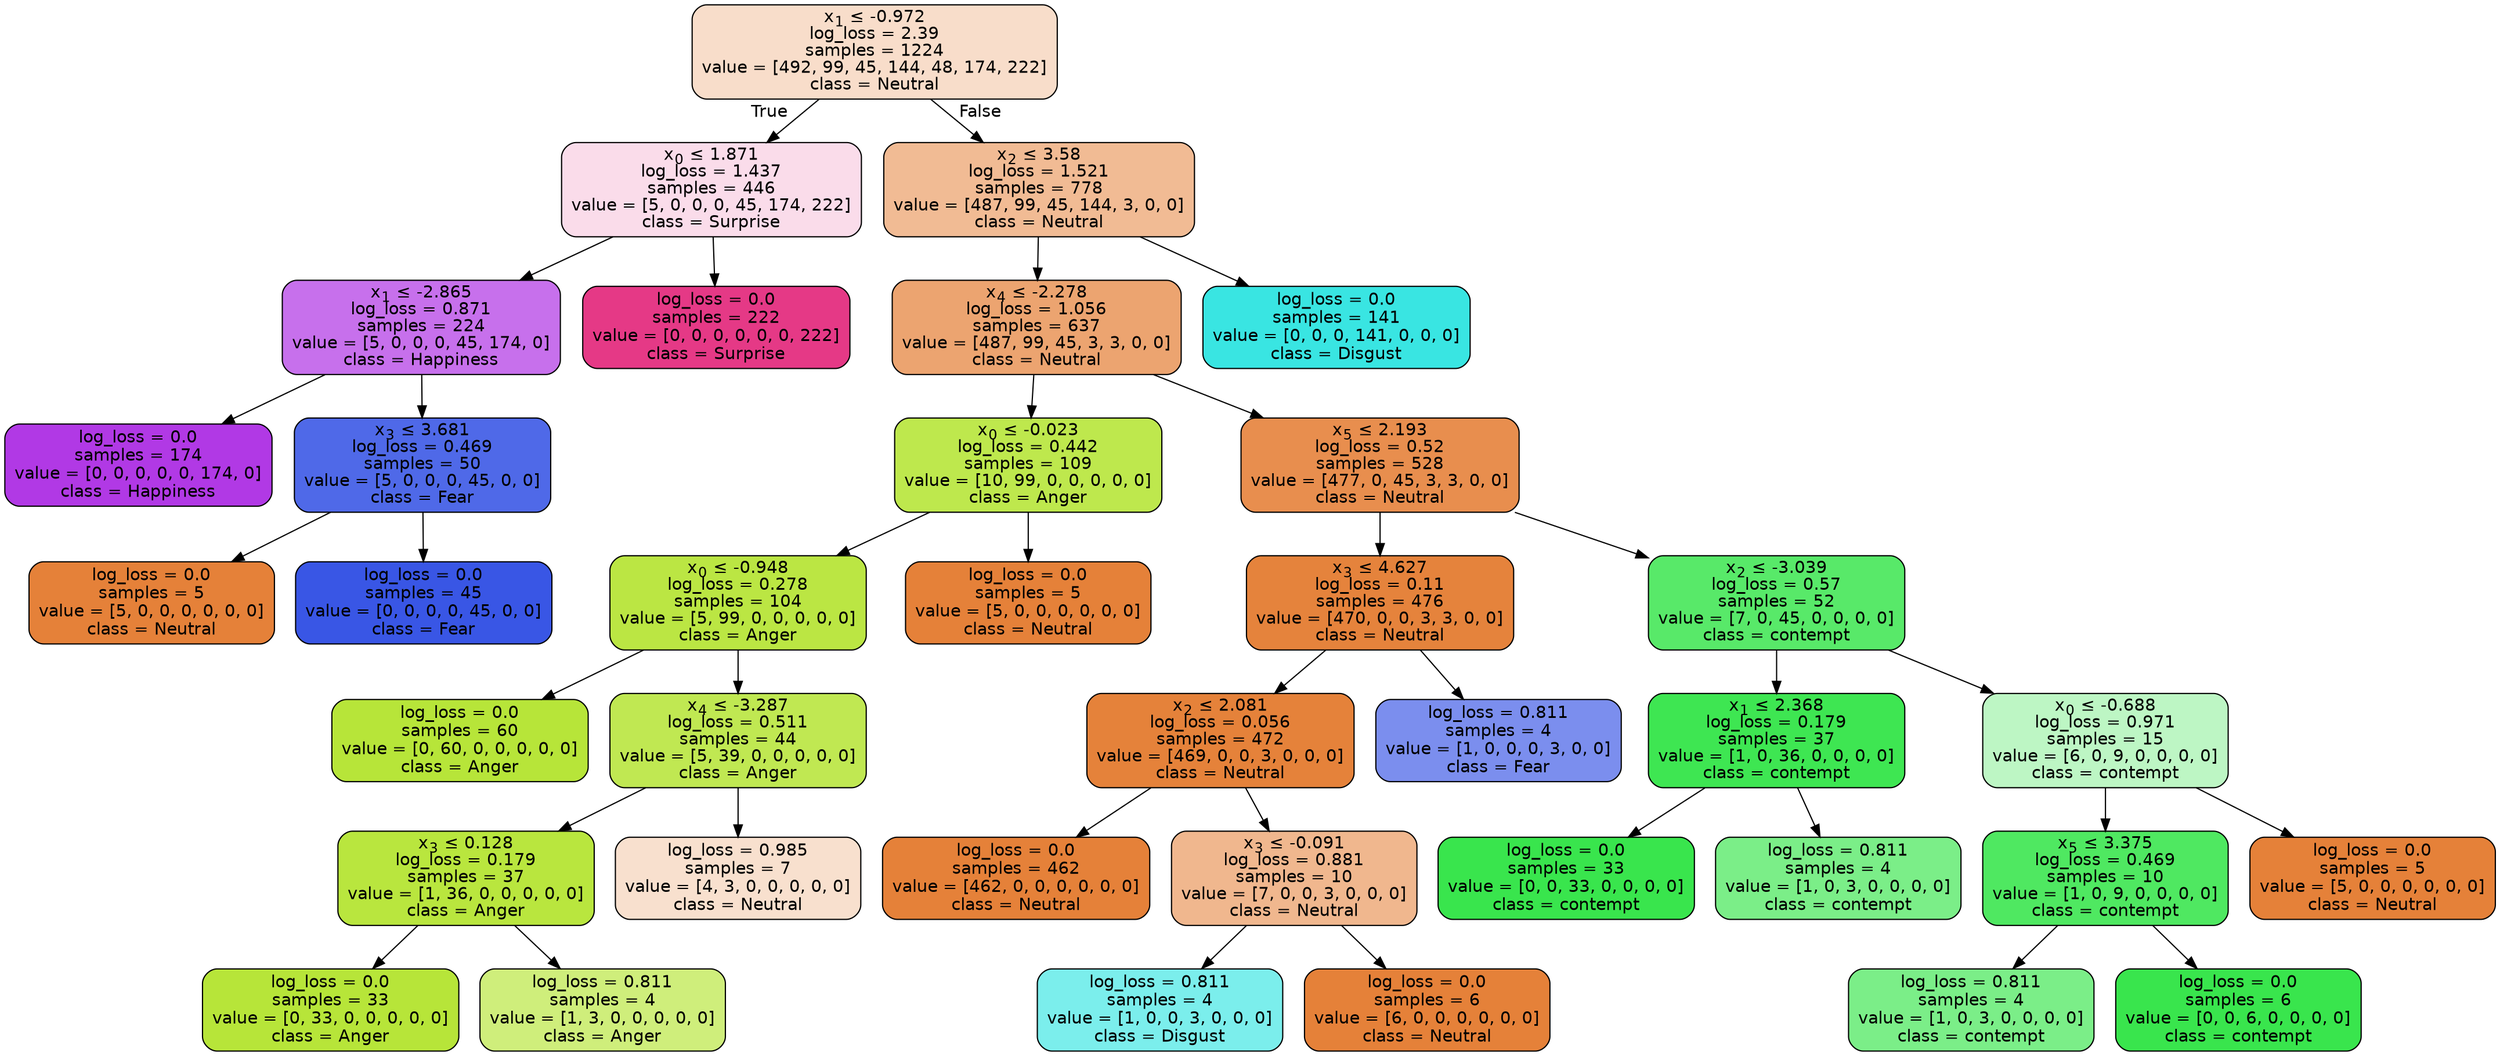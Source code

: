 digraph Tree {
node [shape=box, style="filled, rounded", color="black", fontname="helvetica"] ;
edge [fontname="helvetica"] ;
0 [label=<x<SUB>1</SUB> &le; -0.972<br/>log_loss = 2.39<br/>samples = 1224<br/>value = [492, 99, 45, 144, 48, 174, 222]<br/>class = Neutral>, fillcolor="#f8ddca"] ;
1 [label=<x<SUB>0</SUB> &le; 1.871<br/>log_loss = 1.437<br/>samples = 446<br/>value = [5, 0, 0, 0, 45, 174, 222]<br/>class = Surprise>, fillcolor="#fadcea"] ;
0 -> 1 [labeldistance=2.5, labelangle=45, headlabel="True"] ;
2 [label=<x<SUB>1</SUB> &le; -2.865<br/>log_loss = 0.871<br/>samples = 224<br/>value = [5, 0, 0, 0, 45, 174, 0]<br/>class = Happiness>, fillcolor="#c770ec"] ;
1 -> 2 ;
3 [label=<log_loss = 0.0<br/>samples = 174<br/>value = [0, 0, 0, 0, 0, 174, 0]<br/>class = Happiness>, fillcolor="#b139e5"] ;
2 -> 3 ;
4 [label=<x<SUB>3</SUB> &le; 3.681<br/>log_loss = 0.469<br/>samples = 50<br/>value = [5, 0, 0, 0, 45, 0, 0]<br/>class = Fear>, fillcolor="#4f69e8"] ;
2 -> 4 ;
5 [label=<log_loss = 0.0<br/>samples = 5<br/>value = [5, 0, 0, 0, 0, 0, 0]<br/>class = Neutral>, fillcolor="#e58139"] ;
4 -> 5 ;
6 [label=<log_loss = 0.0<br/>samples = 45<br/>value = [0, 0, 0, 0, 45, 0, 0]<br/>class = Fear>, fillcolor="#3956e5"] ;
4 -> 6 ;
7 [label=<log_loss = 0.0<br/>samples = 222<br/>value = [0, 0, 0, 0, 0, 0, 222]<br/>class = Surprise>, fillcolor="#e53986"] ;
1 -> 7 ;
8 [label=<x<SUB>2</SUB> &le; 3.58<br/>log_loss = 1.521<br/>samples = 778<br/>value = [487, 99, 45, 144, 3, 0, 0]<br/>class = Neutral>, fillcolor="#f1bb94"] ;
0 -> 8 [labeldistance=2.5, labelangle=-45, headlabel="False"] ;
9 [label=<x<SUB>4</SUB> &le; -2.278<br/>log_loss = 1.056<br/>samples = 637<br/>value = [487, 99, 45, 3, 3, 0, 0]<br/>class = Neutral>, fillcolor="#eca470"] ;
8 -> 9 ;
10 [label=<x<SUB>0</SUB> &le; -0.023<br/>log_loss = 0.442<br/>samples = 109<br/>value = [10, 99, 0, 0, 0, 0, 0]<br/>class = Anger>, fillcolor="#bee84d"] ;
9 -> 10 ;
11 [label=<x<SUB>0</SUB> &le; -0.948<br/>log_loss = 0.278<br/>samples = 104<br/>value = [5, 99, 0, 0, 0, 0, 0]<br/>class = Anger>, fillcolor="#bbe643"] ;
10 -> 11 ;
12 [label=<log_loss = 0.0<br/>samples = 60<br/>value = [0, 60, 0, 0, 0, 0, 0]<br/>class = Anger>, fillcolor="#b7e539"] ;
11 -> 12 ;
13 [label=<x<SUB>4</SUB> &le; -3.287<br/>log_loss = 0.511<br/>samples = 44<br/>value = [5, 39, 0, 0, 0, 0, 0]<br/>class = Anger>, fillcolor="#c0e852"] ;
11 -> 13 ;
14 [label=<x<SUB>3</SUB> &le; 0.128<br/>log_loss = 0.179<br/>samples = 37<br/>value = [1, 36, 0, 0, 0, 0, 0]<br/>class = Anger>, fillcolor="#b9e63e"] ;
13 -> 14 ;
15 [label=<log_loss = 0.0<br/>samples = 33<br/>value = [0, 33, 0, 0, 0, 0, 0]<br/>class = Anger>, fillcolor="#b7e539"] ;
14 -> 15 ;
16 [label=<log_loss = 0.811<br/>samples = 4<br/>value = [1, 3, 0, 0, 0, 0, 0]<br/>class = Anger>, fillcolor="#cfee7b"] ;
14 -> 16 ;
17 [label=<log_loss = 0.985<br/>samples = 7<br/>value = [4, 3, 0, 0, 0, 0, 0]<br/>class = Neutral>, fillcolor="#f8e0ce"] ;
13 -> 17 ;
18 [label=<log_loss = 0.0<br/>samples = 5<br/>value = [5, 0, 0, 0, 0, 0, 0]<br/>class = Neutral>, fillcolor="#e58139"] ;
10 -> 18 ;
19 [label=<x<SUB>5</SUB> &le; 2.193<br/>log_loss = 0.52<br/>samples = 528<br/>value = [477, 0, 45, 3, 3, 0, 0]<br/>class = Neutral>, fillcolor="#e88e4e"] ;
9 -> 19 ;
20 [label=<x<SUB>3</SUB> &le; 4.627<br/>log_loss = 0.11<br/>samples = 476<br/>value = [470, 0, 0, 3, 3, 0, 0]<br/>class = Neutral>, fillcolor="#e5833c"] ;
19 -> 20 ;
21 [label=<x<SUB>2</SUB> &le; 2.081<br/>log_loss = 0.056<br/>samples = 472<br/>value = [469, 0, 0, 3, 0, 0, 0]<br/>class = Neutral>, fillcolor="#e5823a"] ;
20 -> 21 ;
22 [label=<log_loss = 0.0<br/>samples = 462<br/>value = [462, 0, 0, 0, 0, 0, 0]<br/>class = Neutral>, fillcolor="#e58139"] ;
21 -> 22 ;
23 [label=<x<SUB>3</SUB> &le; -0.091<br/>log_loss = 0.881<br/>samples = 10<br/>value = [7, 0, 0, 3, 0, 0, 0]<br/>class = Neutral>, fillcolor="#f0b78e"] ;
21 -> 23 ;
24 [label=<log_loss = 0.811<br/>samples = 4<br/>value = [1, 0, 0, 3, 0, 0, 0]<br/>class = Disgust>, fillcolor="#7beeec"] ;
23 -> 24 ;
25 [label=<log_loss = 0.0<br/>samples = 6<br/>value = [6, 0, 0, 0, 0, 0, 0]<br/>class = Neutral>, fillcolor="#e58139"] ;
23 -> 25 ;
26 [label=<log_loss = 0.811<br/>samples = 4<br/>value = [1, 0, 0, 0, 3, 0, 0]<br/>class = Fear>, fillcolor="#7b8eee"] ;
20 -> 26 ;
27 [label=<x<SUB>2</SUB> &le; -3.039<br/>log_loss = 0.57<br/>samples = 52<br/>value = [7, 0, 45, 0, 0, 0, 0]<br/>class = contempt>, fillcolor="#58e969"] ;
19 -> 27 ;
28 [label=<x<SUB>1</SUB> &le; 2.368<br/>log_loss = 0.179<br/>samples = 37<br/>value = [1, 0, 36, 0, 0, 0, 0]<br/>class = contempt>, fillcolor="#3ee652"] ;
27 -> 28 ;
29 [label=<log_loss = 0.0<br/>samples = 33<br/>value = [0, 0, 33, 0, 0, 0, 0]<br/>class = contempt>, fillcolor="#39e54d"] ;
28 -> 29 ;
30 [label=<log_loss = 0.811<br/>samples = 4<br/>value = [1, 0, 3, 0, 0, 0, 0]<br/>class = contempt>, fillcolor="#7bee88"] ;
28 -> 30 ;
31 [label=<x<SUB>0</SUB> &le; -0.688<br/>log_loss = 0.971<br/>samples = 15<br/>value = [6, 0, 9, 0, 0, 0, 0]<br/>class = contempt>, fillcolor="#bdf6c4"] ;
27 -> 31 ;
32 [label=<x<SUB>5</SUB> &le; 3.375<br/>log_loss = 0.469<br/>samples = 10<br/>value = [1, 0, 9, 0, 0, 0, 0]<br/>class = contempt>, fillcolor="#4fe861"] ;
31 -> 32 ;
33 [label=<log_loss = 0.811<br/>samples = 4<br/>value = [1, 0, 3, 0, 0, 0, 0]<br/>class = contempt>, fillcolor="#7bee88"] ;
32 -> 33 ;
34 [label=<log_loss = 0.0<br/>samples = 6<br/>value = [0, 0, 6, 0, 0, 0, 0]<br/>class = contempt>, fillcolor="#39e54d"] ;
32 -> 34 ;
35 [label=<log_loss = 0.0<br/>samples = 5<br/>value = [5, 0, 0, 0, 0, 0, 0]<br/>class = Neutral>, fillcolor="#e58139"] ;
31 -> 35 ;
36 [label=<log_loss = 0.0<br/>samples = 141<br/>value = [0, 0, 0, 141, 0, 0, 0]<br/>class = Disgust>, fillcolor="#39e5e2"] ;
8 -> 36 ;
}